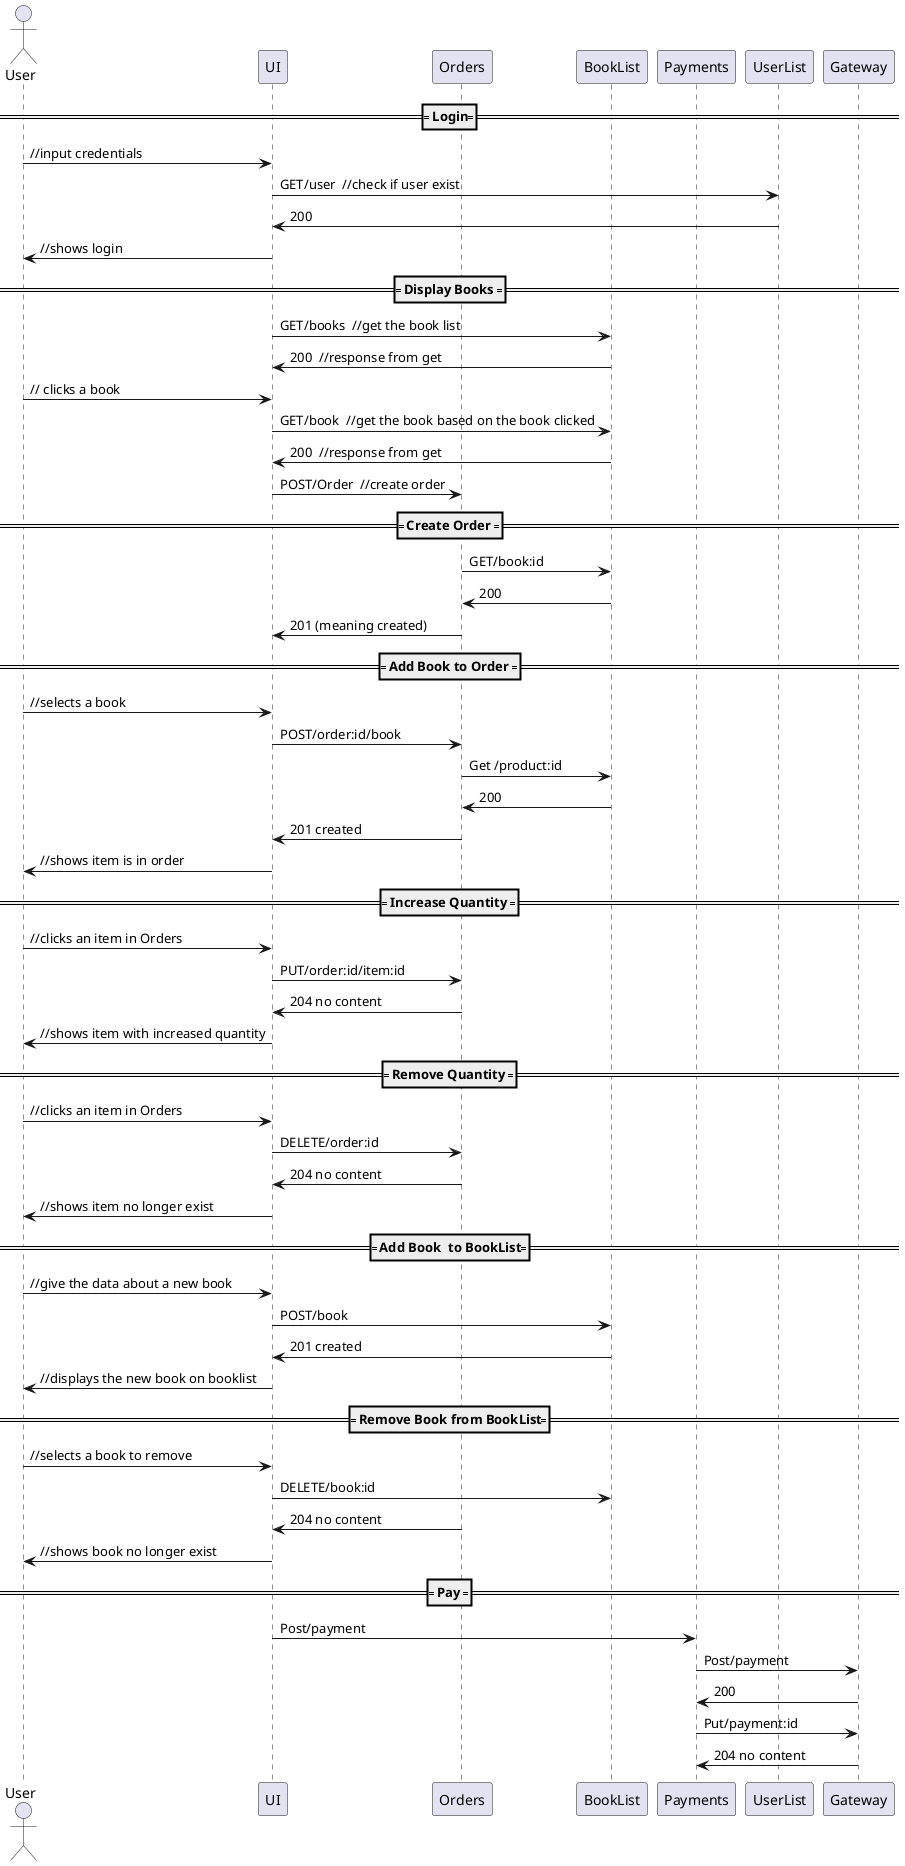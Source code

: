 @startuml Bookstore



actor User
participant UI
participant Orders
participant BookList
participant Payments
participant UserList
participant Gateway

==== Login====
User -> UI: //input credentials
UI -> UserList: GET/user  //check if user exist
UserList -> UI : 200
UI -> User : //shows login

==== Display Books ====
UI-> BookList : GET/books  //get the book list
BookList -> UI:200  //response from get 
User -> UI: // clicks a book
UI-> BookList : GET/book  //get the book based on the book clicked
BookList -> UI:200  //response from get
UI -> Orders: POST/Order  //create order


==== Create Order ====
Orders -> BookList: GET/book:id 
BookList -> Orders: 200
Orders -> UI: 201 (meaning created)


==== Add Book to Order ====
User->UI: //selects a book 
UI -> Orders : POST/order:id/book
Orders -> BookList: Get /product:id
BookList -> Orders: 200
Orders ->  UI: 201 created
UI -> User : //shows item is in order


==== Increase Quantity ====
User -> UI : //clicks an item in Orders
UI -> Orders : PUT/order:id/item:id
Orders ->  UI: 204 no content
UI -> User : //shows item with increased quantity

==== Remove Quantity ====
User -> UI : //clicks an item in Orders
UI -> Orders : DELETE/order:id
Orders ->  UI: 204 no content
UI -> User : //shows item no longer exist

==== Add Book  to BookList====
User -> UI : //give the data about a new book
UI -> BookList : POST/book
BookList ->  UI: 201 created
UI -> User : //displays the new book on booklist

==== Remove Book from BookList====
User -> UI : //selects a book to remove
UI -> BookList : DELETE/book:id
Orders ->  UI: 204 no content
UI -> User : //shows book no longer exist


==== Pay ====
UI -> Payments : Post/payment
Payments ->  Gateway: Post/payment
Gateway -> Payments: 200
Payments ->  Gateway: Put/payment:id
Gateway -> Payments: 204 no content


@enduml 